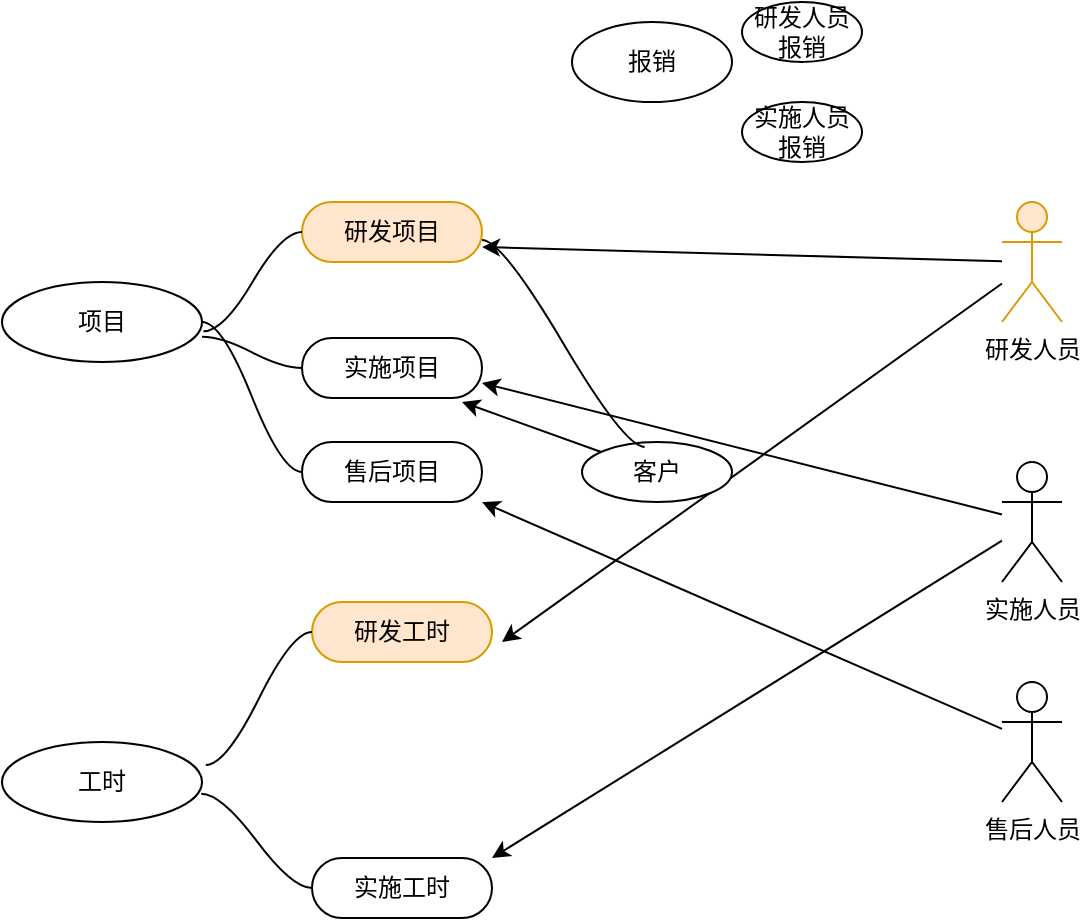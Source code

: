 <mxfile version="22.1.7" type="github">
  <diagram name="第 1 页" id="r8ZtHVtC3mXbOPZH1cJQ">
    <mxGraphModel dx="979" dy="595" grid="1" gridSize="10" guides="1" tooltips="1" connect="1" arrows="1" fold="1" page="1" pageScale="1" pageWidth="827" pageHeight="1169" math="0" shadow="0">
      <root>
        <mxCell id="0" />
        <mxCell id="1" parent="0" />
        <mxCell id="xe99l6hSY67nhleKCdJc-2" value="研发工时" style="whiteSpace=wrap;html=1;rounded=1;arcSize=50;align=center;verticalAlign=middle;strokeWidth=1;autosize=1;spacing=4;treeFolding=1;treeMoving=1;newEdgeStyle={&quot;edgeStyle&quot;:&quot;entityRelationEdgeStyle&quot;,&quot;startArrow&quot;:&quot;none&quot;,&quot;endArrow&quot;:&quot;none&quot;,&quot;segment&quot;:10,&quot;curved&quot;:1,&quot;sourcePerimeterSpacing&quot;:0,&quot;targetPerimeterSpacing&quot;:0};fillColor=#ffe6cc;strokeColor=#d79b00;" vertex="1" parent="1">
          <mxGeometry x="265" y="310" width="90" height="30" as="geometry" />
        </mxCell>
        <mxCell id="xe99l6hSY67nhleKCdJc-3" value="" style="edgeStyle=entityRelationEdgeStyle;startArrow=none;endArrow=none;segment=10;curved=1;sourcePerimeterSpacing=0;targetPerimeterSpacing=0;rounded=0;exitX=1.019;exitY=0.289;exitDx=0;exitDy=0;exitPerimeter=0;" edge="1" target="xe99l6hSY67nhleKCdJc-2" parent="1" source="xe99l6hSY67nhleKCdJc-4">
          <mxGeometry relative="1" as="geometry">
            <mxPoint x="210" y="320" as="sourcePoint" />
            <Array as="points">
              <mxPoint x="210" y="400" />
              <mxPoint x="212" y="400" />
            </Array>
          </mxGeometry>
        </mxCell>
        <mxCell id="xe99l6hSY67nhleKCdJc-4" value="工时" style="ellipse;whiteSpace=wrap;html=1;align=center;newEdgeStyle={&quot;edgeStyle&quot;:&quot;entityRelationEdgeStyle&quot;,&quot;startArrow&quot;:&quot;none&quot;,&quot;endArrow&quot;:&quot;none&quot;,&quot;segment&quot;:10,&quot;curved&quot;:1,&quot;sourcePerimeterSpacing&quot;:0,&quot;targetPerimeterSpacing&quot;:0};treeFolding=1;treeMoving=1;" vertex="1" parent="1">
          <mxGeometry x="110" y="380" width="100" height="40" as="geometry" />
        </mxCell>
        <mxCell id="xe99l6hSY67nhleKCdJc-6" value="实施工时" style="whiteSpace=wrap;html=1;rounded=1;arcSize=50;align=center;verticalAlign=middle;strokeWidth=1;autosize=1;spacing=4;treeFolding=1;treeMoving=1;newEdgeStyle={&quot;edgeStyle&quot;:&quot;entityRelationEdgeStyle&quot;,&quot;startArrow&quot;:&quot;none&quot;,&quot;endArrow&quot;:&quot;none&quot;,&quot;segment&quot;:10,&quot;curved&quot;:1,&quot;sourcePerimeterSpacing&quot;:0,&quot;targetPerimeterSpacing&quot;:0};" vertex="1" parent="1">
          <mxGeometry x="265" y="438" width="90" height="30" as="geometry" />
        </mxCell>
        <mxCell id="xe99l6hSY67nhleKCdJc-7" value="" style="edgeStyle=entityRelationEdgeStyle;startArrow=none;endArrow=none;segment=10;curved=1;sourcePerimeterSpacing=0;targetPerimeterSpacing=0;rounded=0;exitX=0.996;exitY=0.646;exitDx=0;exitDy=0;exitPerimeter=0;" edge="1" target="xe99l6hSY67nhleKCdJc-6" parent="1" source="xe99l6hSY67nhleKCdJc-4">
          <mxGeometry relative="1" as="geometry">
            <mxPoint x="230" y="480" as="sourcePoint" />
          </mxGeometry>
        </mxCell>
        <mxCell id="xe99l6hSY67nhleKCdJc-15" value="项目" style="ellipse;whiteSpace=wrap;html=1;align=center;newEdgeStyle={&quot;edgeStyle&quot;:&quot;entityRelationEdgeStyle&quot;,&quot;startArrow&quot;:&quot;none&quot;,&quot;endArrow&quot;:&quot;none&quot;,&quot;segment&quot;:10,&quot;curved&quot;:1,&quot;sourcePerimeterSpacing&quot;:0,&quot;targetPerimeterSpacing&quot;:0};treeFolding=1;treeMoving=1;" vertex="1" parent="1">
          <mxGeometry x="110" y="150" width="100" height="40" as="geometry" />
        </mxCell>
        <mxCell id="xe99l6hSY67nhleKCdJc-20" value="研发项目" style="whiteSpace=wrap;html=1;rounded=1;arcSize=50;align=center;verticalAlign=middle;strokeWidth=1;autosize=1;spacing=4;treeFolding=1;treeMoving=1;newEdgeStyle={&quot;edgeStyle&quot;:&quot;entityRelationEdgeStyle&quot;,&quot;startArrow&quot;:&quot;none&quot;,&quot;endArrow&quot;:&quot;none&quot;,&quot;segment&quot;:10,&quot;curved&quot;:1,&quot;sourcePerimeterSpacing&quot;:0,&quot;targetPerimeterSpacing&quot;:0};fillColor=#ffe6cc;strokeColor=#d79b00;" vertex="1" parent="1">
          <mxGeometry x="260" y="110" width="90" height="30" as="geometry" />
        </mxCell>
        <mxCell id="xe99l6hSY67nhleKCdJc-21" value="" style="edgeStyle=entityRelationEdgeStyle;startArrow=none;endArrow=none;segment=10;curved=1;sourcePerimeterSpacing=0;targetPerimeterSpacing=0;rounded=0;exitX=1.007;exitY=0.616;exitDx=0;exitDy=0;exitPerimeter=0;" edge="1" target="xe99l6hSY67nhleKCdJc-20" parent="1" source="xe99l6hSY67nhleKCdJc-15">
          <mxGeometry relative="1" as="geometry">
            <mxPoint x="260" y="230" as="sourcePoint" />
          </mxGeometry>
        </mxCell>
        <mxCell id="xe99l6hSY67nhleKCdJc-22" value="实施项目" style="whiteSpace=wrap;html=1;rounded=1;arcSize=50;align=center;verticalAlign=middle;strokeWidth=1;autosize=1;spacing=4;treeFolding=1;treeMoving=1;newEdgeStyle={&quot;edgeStyle&quot;:&quot;entityRelationEdgeStyle&quot;,&quot;startArrow&quot;:&quot;none&quot;,&quot;endArrow&quot;:&quot;none&quot;,&quot;segment&quot;:10,&quot;curved&quot;:1,&quot;sourcePerimeterSpacing&quot;:0,&quot;targetPerimeterSpacing&quot;:0};" vertex="1" parent="1">
          <mxGeometry x="260" y="178" width="90" height="30" as="geometry" />
        </mxCell>
        <mxCell id="xe99l6hSY67nhleKCdJc-23" value="" style="edgeStyle=entityRelationEdgeStyle;startArrow=none;endArrow=none;segment=10;curved=1;sourcePerimeterSpacing=0;targetPerimeterSpacing=0;rounded=0;exitX=1;exitY=0.685;exitDx=0;exitDy=0;exitPerimeter=0;" edge="1" target="xe99l6hSY67nhleKCdJc-22" parent="1" source="xe99l6hSY67nhleKCdJc-15">
          <mxGeometry relative="1" as="geometry">
            <mxPoint x="225" y="220" as="sourcePoint" />
          </mxGeometry>
        </mxCell>
        <mxCell id="xe99l6hSY67nhleKCdJc-36" style="rounded=0;orthogonalLoop=1;jettySize=auto;html=1;entryX=1;entryY=0.75;entryDx=0;entryDy=0;" edge="1" parent="1" source="xe99l6hSY67nhleKCdJc-25" target="xe99l6hSY67nhleKCdJc-20">
          <mxGeometry relative="1" as="geometry" />
        </mxCell>
        <mxCell id="xe99l6hSY67nhleKCdJc-47" style="edgeStyle=none;rounded=0;orthogonalLoop=1;jettySize=auto;html=1;" edge="1" parent="1" source="xe99l6hSY67nhleKCdJc-25">
          <mxGeometry relative="1" as="geometry">
            <mxPoint x="360" y="330" as="targetPoint" />
          </mxGeometry>
        </mxCell>
        <mxCell id="xe99l6hSY67nhleKCdJc-25" value="研发人员" style="shape=umlActor;verticalLabelPosition=bottom;verticalAlign=top;html=1;fillColor=#ffe6cc;strokeColor=#d79b00;" vertex="1" parent="1">
          <mxGeometry x="610" y="110" width="30" height="60" as="geometry" />
        </mxCell>
        <mxCell id="xe99l6hSY67nhleKCdJc-43" style="edgeStyle=none;rounded=0;orthogonalLoop=1;jettySize=auto;html=1;entryX=1;entryY=0.75;entryDx=0;entryDy=0;" edge="1" parent="1" source="xe99l6hSY67nhleKCdJc-28" target="xe99l6hSY67nhleKCdJc-22">
          <mxGeometry relative="1" as="geometry" />
        </mxCell>
        <mxCell id="xe99l6hSY67nhleKCdJc-48" style="edgeStyle=none;rounded=0;orthogonalLoop=1;jettySize=auto;html=1;entryX=1;entryY=0;entryDx=0;entryDy=0;" edge="1" parent="1" source="xe99l6hSY67nhleKCdJc-28" target="xe99l6hSY67nhleKCdJc-6">
          <mxGeometry relative="1" as="geometry" />
        </mxCell>
        <mxCell id="xe99l6hSY67nhleKCdJc-28" value="实施人员" style="shape=umlActor;verticalLabelPosition=bottom;verticalAlign=top;html=1;" vertex="1" parent="1">
          <mxGeometry x="610" y="240" width="30" height="60" as="geometry" />
        </mxCell>
        <mxCell id="xe99l6hSY67nhleKCdJc-46" style="edgeStyle=none;rounded=0;orthogonalLoop=1;jettySize=auto;html=1;entryX=1;entryY=1;entryDx=0;entryDy=0;" edge="1" parent="1" source="xe99l6hSY67nhleKCdJc-30" target="xe99l6hSY67nhleKCdJc-44">
          <mxGeometry relative="1" as="geometry" />
        </mxCell>
        <mxCell id="xe99l6hSY67nhleKCdJc-30" value="售后人员" style="shape=umlActor;verticalLabelPosition=bottom;verticalAlign=top;html=1;" vertex="1" parent="1">
          <mxGeometry x="610" y="350" width="30" height="60" as="geometry" />
        </mxCell>
        <mxCell id="xe99l6hSY67nhleKCdJc-42" style="edgeStyle=none;rounded=0;orthogonalLoop=1;jettySize=auto;html=1;" edge="1" parent="1" source="xe99l6hSY67nhleKCdJc-35">
          <mxGeometry relative="1" as="geometry">
            <mxPoint x="340" y="210" as="targetPoint" />
          </mxGeometry>
        </mxCell>
        <mxCell id="xe99l6hSY67nhleKCdJc-35" value="客户" style="ellipse;whiteSpace=wrap;html=1;" vertex="1" parent="1">
          <mxGeometry x="400" y="230" width="75" height="30" as="geometry" />
        </mxCell>
        <mxCell id="xe99l6hSY67nhleKCdJc-41" style="edgeStyle=entityRelationEdgeStyle;rounded=0;orthogonalLoop=1;jettySize=auto;html=1;startArrow=none;endArrow=none;segment=10;curved=1;sourcePerimeterSpacing=0;targetPerimeterSpacing=0;entryX=0.231;entryY=-0.052;entryDx=0;entryDy=0;entryPerimeter=0;" edge="1" parent="1">
          <mxGeometry relative="1" as="geometry">
            <mxPoint x="350" y="129" as="sourcePoint" />
            <mxPoint x="431.325" y="232.44" as="targetPoint" />
            <Array as="points">
              <mxPoint x="390" y="184" />
            </Array>
          </mxGeometry>
        </mxCell>
        <mxCell id="xe99l6hSY67nhleKCdJc-44" value="售后项目" style="whiteSpace=wrap;html=1;rounded=1;arcSize=50;align=center;verticalAlign=middle;strokeWidth=1;autosize=1;spacing=4;treeFolding=1;treeMoving=1;newEdgeStyle={&quot;edgeStyle&quot;:&quot;entityRelationEdgeStyle&quot;,&quot;startArrow&quot;:&quot;none&quot;,&quot;endArrow&quot;:&quot;none&quot;,&quot;segment&quot;:10,&quot;curved&quot;:1,&quot;sourcePerimeterSpacing&quot;:0,&quot;targetPerimeterSpacing&quot;:0};" vertex="1" parent="1">
          <mxGeometry x="260" y="230" width="90" height="30" as="geometry" />
        </mxCell>
        <mxCell id="xe99l6hSY67nhleKCdJc-45" value="" style="edgeStyle=entityRelationEdgeStyle;startArrow=none;endArrow=none;segment=10;curved=1;sourcePerimeterSpacing=0;targetPerimeterSpacing=0;rounded=0;exitX=1;exitY=0.5;exitDx=0;exitDy=0;" edge="1" target="xe99l6hSY67nhleKCdJc-44" parent="1" source="xe99l6hSY67nhleKCdJc-15">
          <mxGeometry relative="1" as="geometry">
            <mxPoint x="230" y="274" as="sourcePoint" />
          </mxGeometry>
        </mxCell>
        <mxCell id="xe99l6hSY67nhleKCdJc-49" value="报销" style="ellipse;whiteSpace=wrap;html=1;" vertex="1" parent="1">
          <mxGeometry x="395" y="20" width="80" height="40" as="geometry" />
        </mxCell>
        <mxCell id="xe99l6hSY67nhleKCdJc-50" value="研发人员报销" style="ellipse;whiteSpace=wrap;html=1;" vertex="1" parent="1">
          <mxGeometry x="480" y="10" width="60" height="30" as="geometry" />
        </mxCell>
        <mxCell id="xe99l6hSY67nhleKCdJc-51" value="实施人员报销" style="ellipse;whiteSpace=wrap;html=1;" vertex="1" parent="1">
          <mxGeometry x="480" y="60" width="60" height="30" as="geometry" />
        </mxCell>
      </root>
    </mxGraphModel>
  </diagram>
</mxfile>
